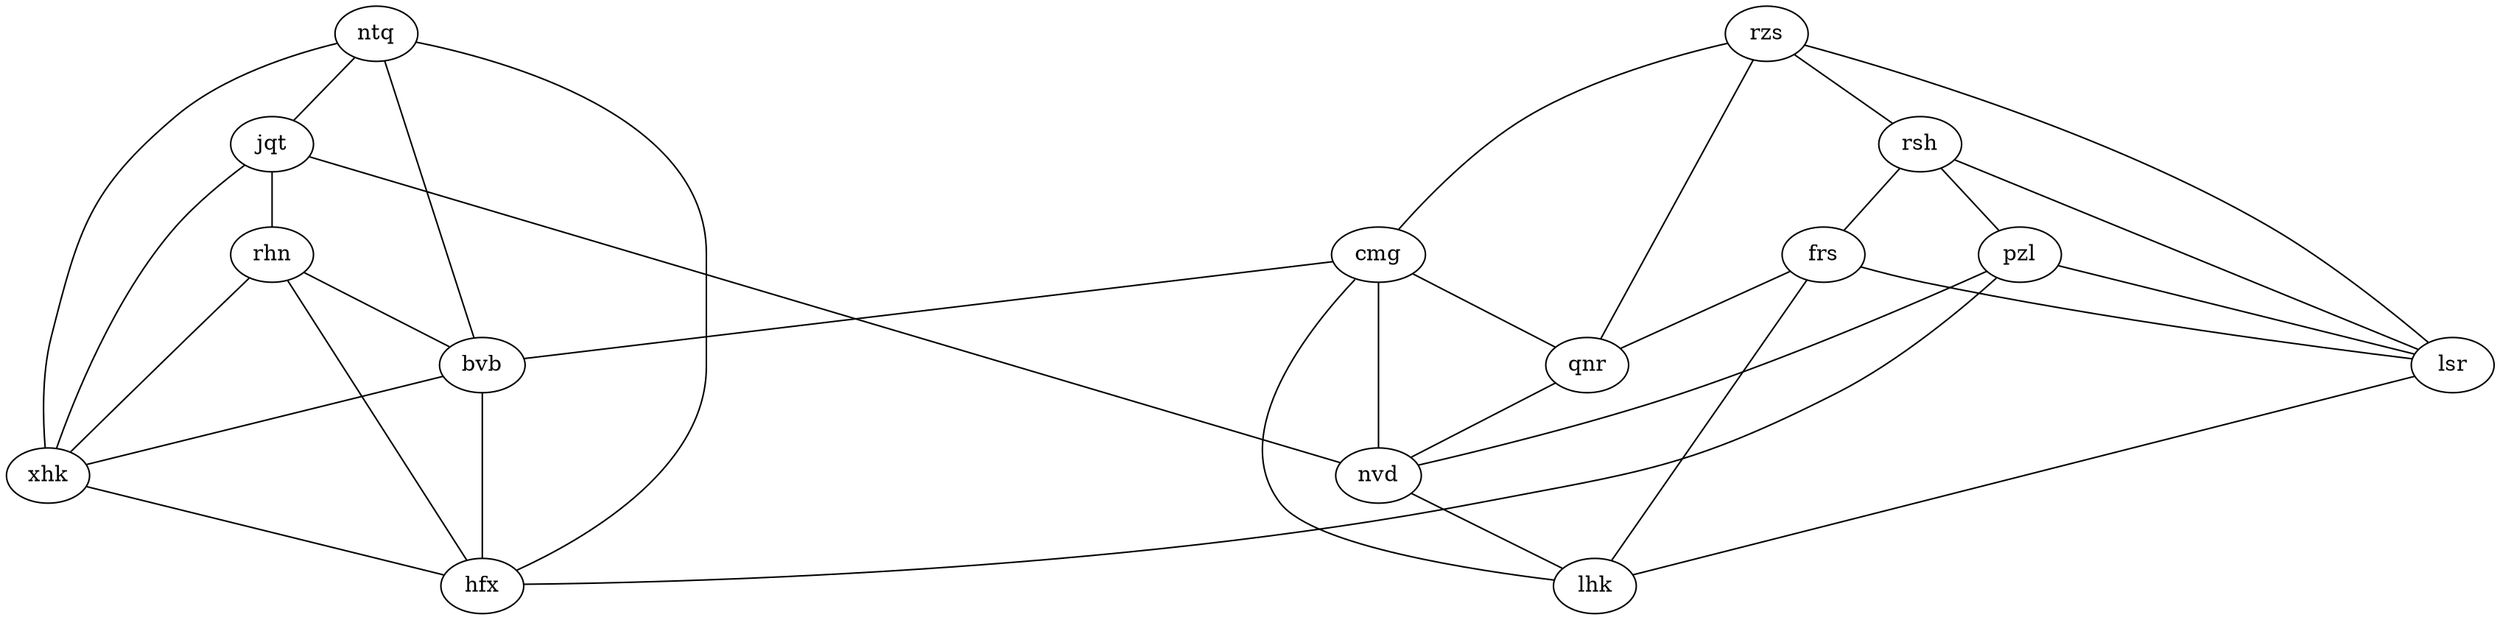 graph {
node [colorscheme=spectral10];
nodesep=1;
jqt -- rhn [color=1]
jqt -- xhk [color=2]
jqt -- nvd [color=3]
rhn -- xhk [color=4]
rhn -- hfx [color=5]
rhn -- bvb [color=6]
xhk -- hfx [color=7]
nvd -- lhk [color=8]
rsh -- frs [color=9]
rsh -- pzl [color=0]
rsh -- lsr [color=1]
frs -- lsr [color=2]
frs -- qnr [color=3]
frs -- lhk [color=4]
pzl -- nvd [color=5]
pzl -- lsr [color=6]
pzl -- hfx [color=7]
lsr -- lhk [color=8]
cmg -- nvd [color=9]
cmg -- qnr [color=0]
cmg -- lhk [color=1]
cmg -- bvb [color=2]
qnr -- nvd [color=3]
bvb -- xhk [color=4]
bvb -- hfx [color=5]
ntq -- jqt [color=6]
ntq -- xhk [color=7]
ntq -- hfx [color=8]
ntq -- bvb [color=9]
rzs -- rsh [color=0]
rzs -- lsr [color=1]
rzs -- cmg [color=2]
rzs -- qnr [color=3]
}
